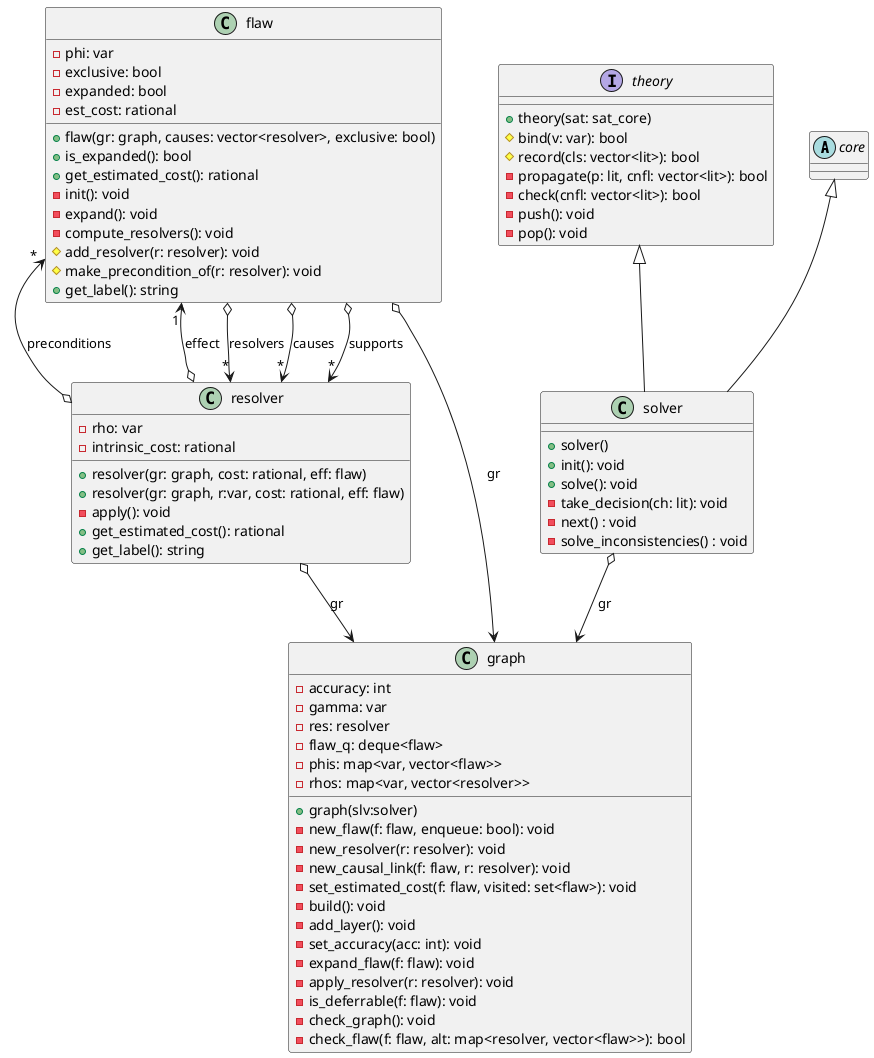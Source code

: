 @startuml solver
'skinparam Monochrome true
'skinparam Handwritten true

abstract class core

interface theory
theory : +theory(sat: sat_core)
theory : #bind(v: var): bool
theory : #record(cls: vector<lit>): bool
theory : -propagate(p: lit, cnfl: vector<lit>): bool
theory : -check(cnfl: vector<lit>): bool
theory : -push(): void
theory : -pop(): void

class solver
core <|-- solver
theory <|-- solver
solver : +solver()
solver : +init(): void
solver : +solve(): void
solver : -take_decision(ch: lit): void
solver : -next() : void
solver : -solve_inconsistencies() : void
solver o--> graph: gr

class graph
graph : +graph(slv:solver)
graph : -accuracy: int
graph : -gamma: var
graph : -res: resolver
graph : -flaw_q: deque<flaw>
graph : -phis: map<var, vector<flaw>>
graph : -rhos: map<var, vector<resolver>>

graph : -new_flaw(f: flaw, enqueue: bool): void
graph : -new_resolver(r: resolver): void
graph : -new_causal_link(f: flaw, r: resolver): void

graph : -set_estimated_cost(f: flaw, visited: set<flaw>): void

graph : -build(): void
graph : -add_layer(): void
graph : -set_accuracy(acc: int): void

graph : -expand_flaw(f: flaw): void
graph : -apply_resolver(r: resolver): void

graph : -is_deferrable(f: flaw): void

graph : -check_graph(): void
graph : -check_flaw(f: flaw, alt: map<resolver, vector<flaw>>): bool

class flaw
flaw : -phi: var
flaw : -exclusive: bool
flaw : -expanded: bool
flaw : -est_cost: rational
flaw : +flaw(gr: graph, causes: vector<resolver>, exclusive: bool)
flaw : +is_expanded(): bool
flaw : +get_estimated_cost(): rational
flaw : -init(): void
flaw : -expand(): void
flaw : -compute_resolvers(): void
flaw : #add_resolver(r: resolver): void
flaw : #make_precondition_of(r: resolver): void
flaw : +get_label(): string
flaw o--> "*" resolver : resolvers
flaw o--> "*" resolver : causes
flaw o--> "*" resolver : supports
flaw o--> graph: gr

class resolver
resolver : -rho: var
resolver : -intrinsic_cost: rational
resolver : +resolver(gr: graph, cost: rational, eff: flaw)
resolver : +resolver(gr: graph, r:var, cost: rational, eff: flaw)
resolver : -apply(): void
resolver : +get_estimated_cost(): rational
resolver : +get_label(): string
resolver o--> "*" flaw : preconditions
resolver o--> "1" flaw : effect
resolver o--> graph: gr
@enduml